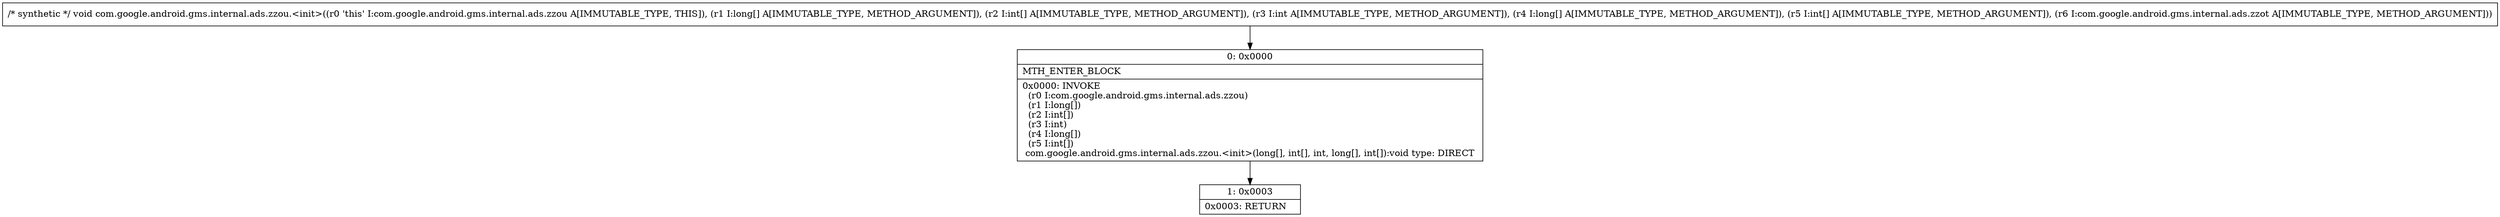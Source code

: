 digraph "CFG forcom.google.android.gms.internal.ads.zzou.\<init\>([J[II[J[ILcom\/google\/android\/gms\/internal\/ads\/zzot;)V" {
Node_0 [shape=record,label="{0\:\ 0x0000|MTH_ENTER_BLOCK\l|0x0000: INVOKE  \l  (r0 I:com.google.android.gms.internal.ads.zzou)\l  (r1 I:long[])\l  (r2 I:int[])\l  (r3 I:int)\l  (r4 I:long[])\l  (r5 I:int[])\l com.google.android.gms.internal.ads.zzou.\<init\>(long[], int[], int, long[], int[]):void type: DIRECT \l}"];
Node_1 [shape=record,label="{1\:\ 0x0003|0x0003: RETURN   \l}"];
MethodNode[shape=record,label="{\/* synthetic *\/ void com.google.android.gms.internal.ads.zzou.\<init\>((r0 'this' I:com.google.android.gms.internal.ads.zzou A[IMMUTABLE_TYPE, THIS]), (r1 I:long[] A[IMMUTABLE_TYPE, METHOD_ARGUMENT]), (r2 I:int[] A[IMMUTABLE_TYPE, METHOD_ARGUMENT]), (r3 I:int A[IMMUTABLE_TYPE, METHOD_ARGUMENT]), (r4 I:long[] A[IMMUTABLE_TYPE, METHOD_ARGUMENT]), (r5 I:int[] A[IMMUTABLE_TYPE, METHOD_ARGUMENT]), (r6 I:com.google.android.gms.internal.ads.zzot A[IMMUTABLE_TYPE, METHOD_ARGUMENT])) }"];
MethodNode -> Node_0;
Node_0 -> Node_1;
}

